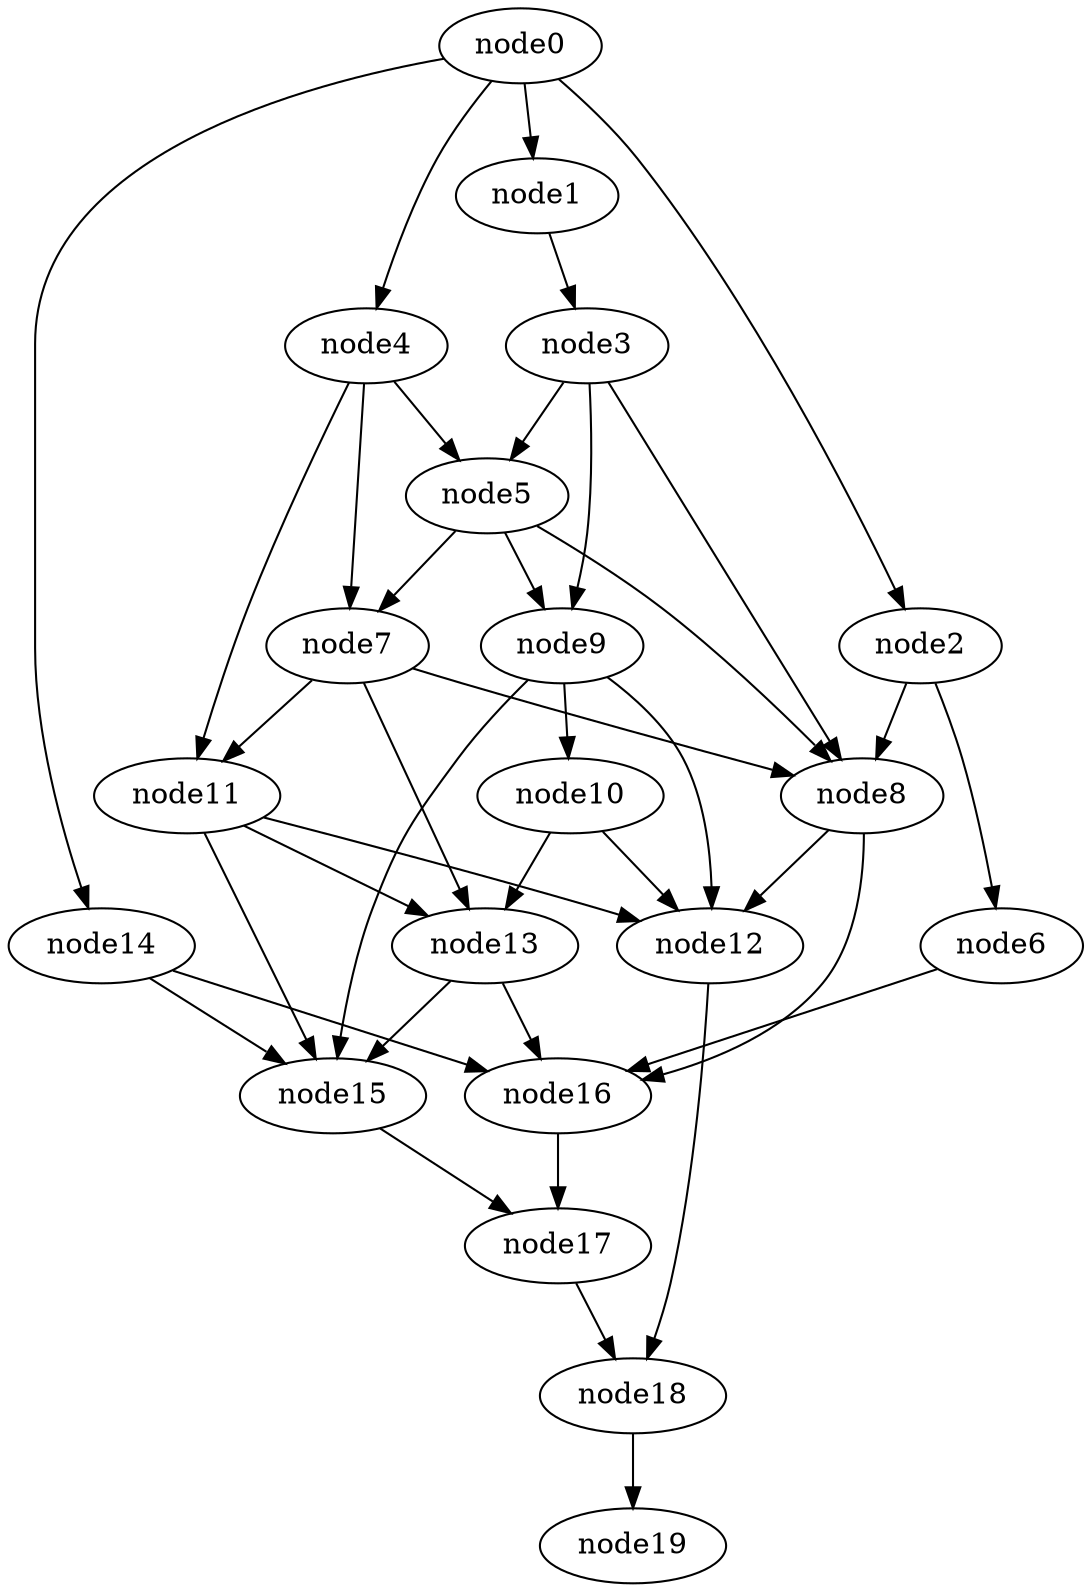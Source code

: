 digraph g{
	node19
	node18 -> node19
	node17 -> node18
	node16 -> node17
	node15 -> node17
	node14 -> node16
	node14 -> node15
	node13 -> node16
	node13 -> node15
	node12 -> node18
	node11 -> node15
	node11 -> node13
	node11 -> node12
	node10 -> node13
	node10 -> node12
	node9 -> node15
	node9 -> node12
	node9 -> node10
	node8 -> node16
	node8 -> node12
	node7 -> node13
	node7 -> node11
	node7 -> node8
	node6 -> node16
	node5 -> node9
	node5 -> node8
	node5 -> node7
	node4 -> node11
	node4 -> node7
	node4 -> node5
	node3 -> node9
	node3 -> node8
	node3 -> node5
	node2 -> node8
	node2 -> node6
	node1 -> node3
	node0 -> node14
	node0 -> node4
	node0 -> node2
	node0 -> node1
}
